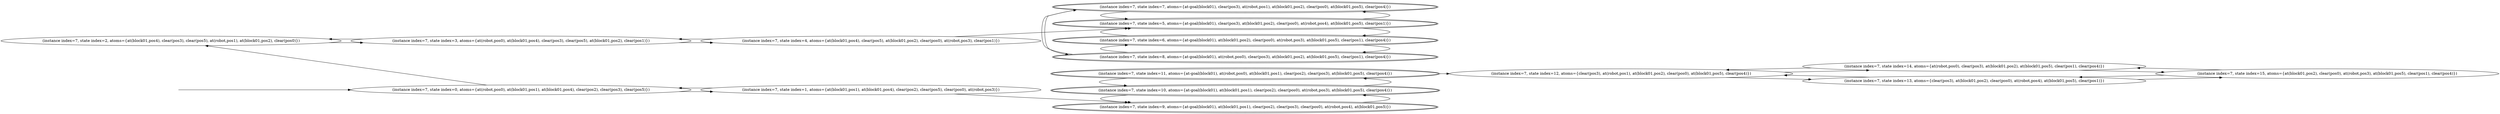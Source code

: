 digraph {
rankdir="LR"
s2[label="(instance index=7, state index=2, atoms={at(block01,pos4), clear(pos3), clear(pos5), at(robot,pos1), at(block01,pos2), clear(pos0)})"]
s3[label="(instance index=7, state index=3, atoms={at(robot,pos0), at(block01,pos4), clear(pos3), clear(pos5), at(block01,pos2), clear(pos1)})"]
s0[label="(instance index=7, state index=0, atoms={at(robot,pos0), at(block01,pos1), at(block01,pos4), clear(pos2), clear(pos3), clear(pos5)})"]
s4[label="(instance index=7, state index=4, atoms={at(block01,pos4), clear(pos5), at(block01,pos2), clear(pos0), at(robot,pos3), clear(pos1)})"]
s1[label="(instance index=7, state index=1, atoms={at(block01,pos1), at(block01,pos4), clear(pos2), clear(pos5), clear(pos0), at(robot,pos3)})"]
s5[peripheries=2,label="(instance index=7, state index=5, atoms={at-goal(block01), clear(pos3), at(block01,pos2), clear(pos0), at(robot,pos4), at(block01,pos5), clear(pos1)})"]
s6[peripheries=2,label="(instance index=7, state index=6, atoms={at-goal(block01), at(block01,pos2), clear(pos0), at(robot,pos3), at(block01,pos5), clear(pos1), clear(pos4)})"]
s7[peripheries=2,label="(instance index=7, state index=7, atoms={at-goal(block01), clear(pos3), at(robot,pos1), at(block01,pos2), clear(pos0), at(block01,pos5), clear(pos4)})"]
s8[peripheries=2,label="(instance index=7, state index=8, atoms={at-goal(block01), at(robot,pos0), clear(pos3), at(block01,pos2), at(block01,pos5), clear(pos1), clear(pos4)})"]
s9[peripheries=2,label="(instance index=7, state index=9, atoms={at-goal(block01), at(block01,pos1), clear(pos2), clear(pos3), clear(pos0), at(robot,pos4), at(block01,pos5)})"]
s10[peripheries=2,label="(instance index=7, state index=10, atoms={at-goal(block01), at(block01,pos1), clear(pos2), clear(pos0), at(robot,pos3), at(block01,pos5), clear(pos4)})"]
s11[peripheries=2,label="(instance index=7, state index=11, atoms={at-goal(block01), at(robot,pos0), at(block01,pos1), clear(pos2), clear(pos3), at(block01,pos5), clear(pos4)})"]
s12[label="(instance index=7, state index=12, atoms={clear(pos3), at(robot,pos1), at(block01,pos2), clear(pos0), at(block01,pos5), clear(pos4)})"]
s14[label="(instance index=7, state index=14, atoms={at(robot,pos0), clear(pos3), at(block01,pos2), at(block01,pos5), clear(pos1), clear(pos4)})"]
s13[label="(instance index=7, state index=13, atoms={clear(pos3), at(block01,pos2), clear(pos0), at(robot,pos4), at(block01,pos5), clear(pos1)})"]
s15[label="(instance index=7, state index=15, atoms={at(block01,pos2), clear(pos0), at(robot,pos3), at(block01,pos5), clear(pos1), clear(pos4)})"]
Dangling [ label = "", style = invis ]
{ rank = same; Dangling }
Dangling -> s0
{ rank = same; s0}
{ rank = same; s3,s0}
{ rank = same; s4,s1}
{ rank = same; s5,s6,s7,s8,s9,s10,s11}
{ rank = same; s12}
{ rank = same; s14,s13}
{ rank = same; s15}
{
s2->s3
}
{
s3->s4
s3->s2
s0->s2
s0->s1
}
{
s4->s5
s4->s3
s1->s9
s1->s0
}
{
s5->s7
s5->s6
s6->s5
s6->s8
s7->s5
s7->s8
s8->s7
s8->s6
s9->s10
s10->s11
s10->s9
s11->s12
s11->s10
}
{
s12->s14
s12->s13
}
{
s14->s15
s14->s12
s13->s15
s13->s12
}
{
s15->s14
s15->s13
}
}
